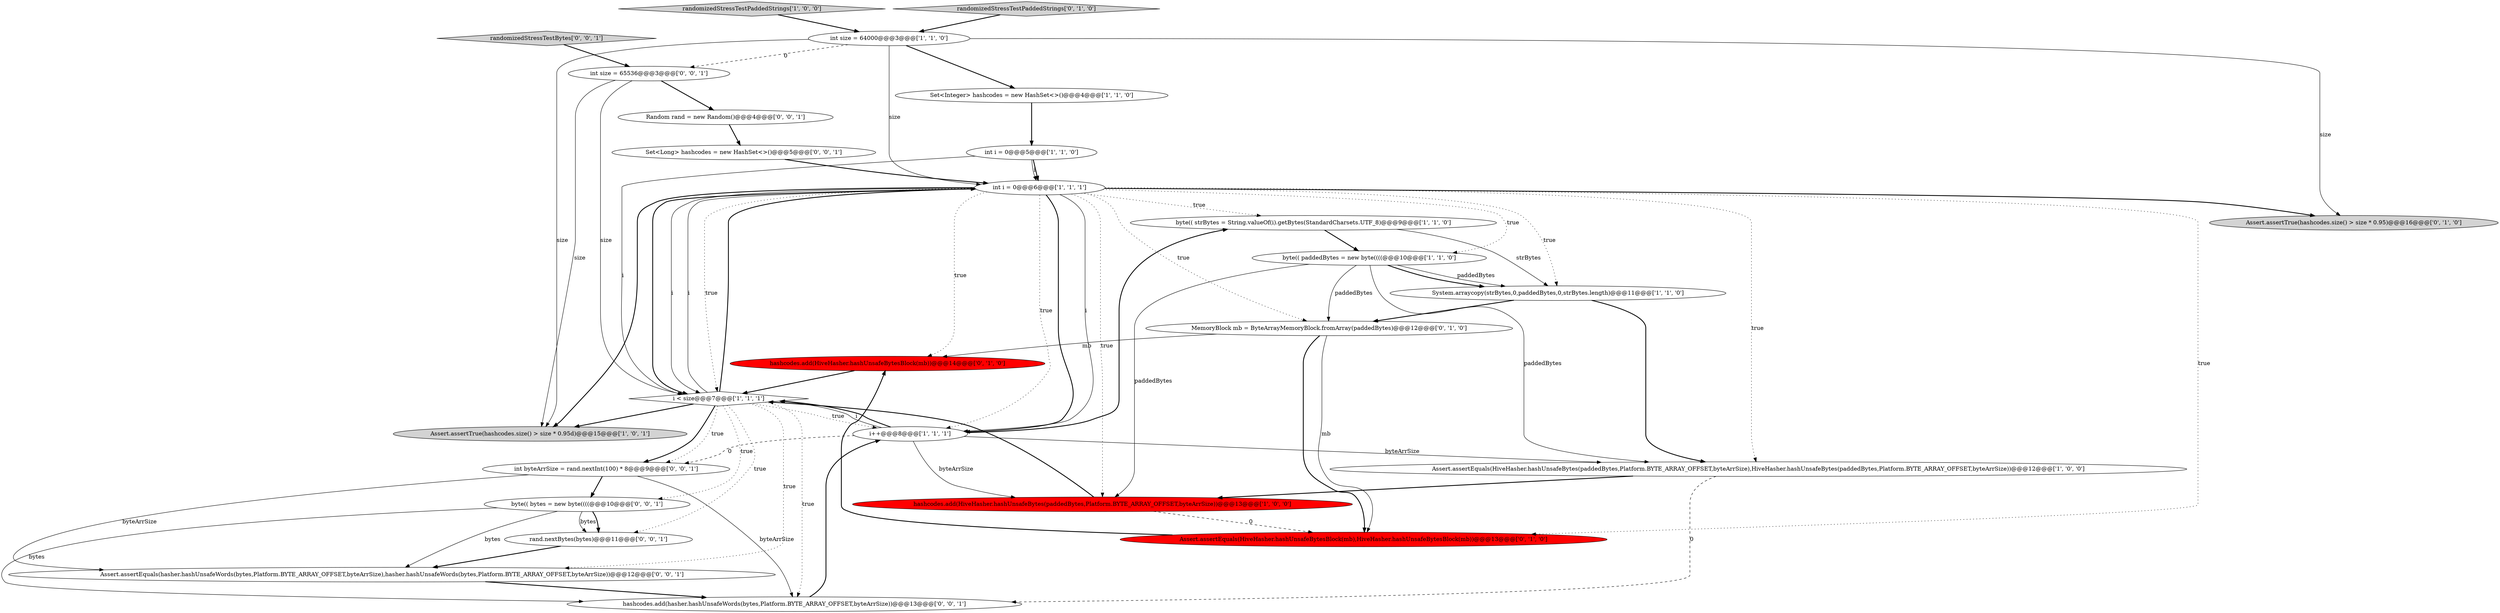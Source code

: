 digraph {
0 [style = filled, label = "int i = 0@@@6@@@['1', '1', '1']", fillcolor = white, shape = ellipse image = "AAA0AAABBB1BBB"];
5 [style = filled, label = "int size = 64000@@@3@@@['1', '1', '0']", fillcolor = white, shape = ellipse image = "AAA0AAABBB1BBB"];
8 [style = filled, label = "byte(( strBytes = String.valueOf(i).getBytes(StandardCharsets.UTF_8)@@@9@@@['1', '1', '0']", fillcolor = white, shape = ellipse image = "AAA0AAABBB1BBB"];
6 [style = filled, label = "Set<Integer> hashcodes = new HashSet<>()@@@4@@@['1', '1', '0']", fillcolor = white, shape = ellipse image = "AAA0AAABBB1BBB"];
23 [style = filled, label = "hashcodes.add(hasher.hashUnsafeWords(bytes,Platform.BYTE_ARRAY_OFFSET,byteArrSize))@@@13@@@['0', '0', '1']", fillcolor = white, shape = ellipse image = "AAA0AAABBB3BBB"];
15 [style = filled, label = "MemoryBlock mb = ByteArrayMemoryBlock.fromArray(paddedBytes)@@@12@@@['0', '1', '0']", fillcolor = white, shape = ellipse image = "AAA0AAABBB2BBB"];
7 [style = filled, label = "i < size@@@7@@@['1', '1', '1']", fillcolor = white, shape = diamond image = "AAA0AAABBB1BBB"];
21 [style = filled, label = "Set<Long> hashcodes = new HashSet<>()@@@5@@@['0', '0', '1']", fillcolor = white, shape = ellipse image = "AAA0AAABBB3BBB"];
11 [style = filled, label = "randomizedStressTestPaddedStrings['1', '0', '0']", fillcolor = lightgray, shape = diamond image = "AAA0AAABBB1BBB"];
9 [style = filled, label = "Assert.assertEquals(HiveHasher.hashUnsafeBytes(paddedBytes,Platform.BYTE_ARRAY_OFFSET,byteArrSize),HiveHasher.hashUnsafeBytes(paddedBytes,Platform.BYTE_ARRAY_OFFSET,byteArrSize))@@@12@@@['1', '0', '0']", fillcolor = white, shape = ellipse image = "AAA0AAABBB1BBB"];
19 [style = filled, label = "rand.nextBytes(bytes)@@@11@@@['0', '0', '1']", fillcolor = white, shape = ellipse image = "AAA0AAABBB3BBB"];
24 [style = filled, label = "Assert.assertEquals(hasher.hashUnsafeWords(bytes,Platform.BYTE_ARRAY_OFFSET,byteArrSize),hasher.hashUnsafeWords(bytes,Platform.BYTE_ARRAY_OFFSET,byteArrSize))@@@12@@@['0', '0', '1']", fillcolor = white, shape = ellipse image = "AAA0AAABBB3BBB"];
13 [style = filled, label = "randomizedStressTestPaddedStrings['0', '1', '0']", fillcolor = lightgray, shape = diamond image = "AAA0AAABBB2BBB"];
1 [style = filled, label = "Assert.assertTrue(hashcodes.size() > size * 0.95d)@@@15@@@['1', '0', '1']", fillcolor = lightgray, shape = ellipse image = "AAA0AAABBB1BBB"];
10 [style = filled, label = "byte(( paddedBytes = new byte((((@@@10@@@['1', '1', '0']", fillcolor = white, shape = ellipse image = "AAA0AAABBB1BBB"];
4 [style = filled, label = "hashcodes.add(HiveHasher.hashUnsafeBytes(paddedBytes,Platform.BYTE_ARRAY_OFFSET,byteArrSize))@@@13@@@['1', '0', '0']", fillcolor = red, shape = ellipse image = "AAA1AAABBB1BBB"];
25 [style = filled, label = "int size = 65536@@@3@@@['0', '0', '1']", fillcolor = white, shape = ellipse image = "AAA0AAABBB3BBB"];
17 [style = filled, label = "Assert.assertTrue(hashcodes.size() > size * 0.95)@@@16@@@['0', '1', '0']", fillcolor = lightgray, shape = ellipse image = "AAA0AAABBB2BBB"];
14 [style = filled, label = "hashcodes.add(HiveHasher.hashUnsafeBytesBlock(mb))@@@14@@@['0', '1', '0']", fillcolor = red, shape = ellipse image = "AAA1AAABBB2BBB"];
22 [style = filled, label = "randomizedStressTestBytes['0', '0', '1']", fillcolor = lightgray, shape = diamond image = "AAA0AAABBB3BBB"];
16 [style = filled, label = "Assert.assertEquals(HiveHasher.hashUnsafeBytesBlock(mb),HiveHasher.hashUnsafeBytesBlock(mb))@@@13@@@['0', '1', '0']", fillcolor = red, shape = ellipse image = "AAA1AAABBB2BBB"];
20 [style = filled, label = "int byteArrSize = rand.nextInt(100) * 8@@@9@@@['0', '0', '1']", fillcolor = white, shape = ellipse image = "AAA0AAABBB3BBB"];
26 [style = filled, label = "byte(( bytes = new byte((((@@@10@@@['0', '0', '1']", fillcolor = white, shape = ellipse image = "AAA0AAABBB3BBB"];
3 [style = filled, label = "System.arraycopy(strBytes,0,paddedBytes,0,strBytes.length)@@@11@@@['1', '1', '0']", fillcolor = white, shape = ellipse image = "AAA0AAABBB1BBB"];
12 [style = filled, label = "int i = 0@@@5@@@['1', '1', '0']", fillcolor = white, shape = ellipse image = "AAA0AAABBB1BBB"];
2 [style = filled, label = "i++@@@8@@@['1', '1', '1']", fillcolor = white, shape = ellipse image = "AAA0AAABBB1BBB"];
18 [style = filled, label = "Random rand = new Random()@@@4@@@['0', '0', '1']", fillcolor = white, shape = ellipse image = "AAA0AAABBB3BBB"];
15->16 [style = solid, label="mb"];
8->3 [style = solid, label="strBytes"];
8->10 [style = bold, label=""];
22->25 [style = bold, label=""];
7->2 [style = dotted, label="true"];
7->1 [style = bold, label=""];
2->20 [style = dashed, label="0"];
4->16 [style = dashed, label="0"];
12->0 [style = solid, label="i"];
21->0 [style = bold, label=""];
5->17 [style = solid, label="size"];
0->10 [style = dotted, label="true"];
7->19 [style = dotted, label="true"];
20->26 [style = bold, label=""];
0->17 [style = bold, label=""];
0->15 [style = dotted, label="true"];
9->4 [style = bold, label=""];
0->2 [style = bold, label=""];
26->19 [style = solid, label="bytes"];
0->4 [style = dotted, label="true"];
25->18 [style = bold, label=""];
7->26 [style = dotted, label="true"];
10->3 [style = bold, label=""];
7->0 [style = solid, label="i"];
7->0 [style = bold, label=""];
3->15 [style = bold, label=""];
5->25 [style = dashed, label="0"];
7->20 [style = bold, label=""];
10->15 [style = solid, label="paddedBytes"];
26->19 [style = bold, label=""];
15->16 [style = bold, label=""];
12->0 [style = bold, label=""];
7->24 [style = dotted, label="true"];
9->23 [style = dashed, label="0"];
4->7 [style = bold, label=""];
2->9 [style = solid, label="byteArrSize"];
2->4 [style = solid, label="byteArrSize"];
14->7 [style = bold, label=""];
0->7 [style = bold, label=""];
19->24 [style = bold, label=""];
7->20 [style = dotted, label="true"];
0->8 [style = dotted, label="true"];
3->9 [style = bold, label=""];
25->7 [style = solid, label="size"];
11->5 [style = bold, label=""];
0->2 [style = solid, label="i"];
20->23 [style = solid, label="byteArrSize"];
10->4 [style = solid, label="paddedBytes"];
20->24 [style = solid, label="byteArrSize"];
26->23 [style = solid, label="bytes"];
26->24 [style = solid, label="bytes"];
5->6 [style = bold, label=""];
7->23 [style = dotted, label="true"];
5->0 [style = solid, label="size"];
0->1 [style = bold, label=""];
2->7 [style = solid, label="i"];
13->5 [style = bold, label=""];
5->1 [style = solid, label="size"];
10->3 [style = solid, label="paddedBytes"];
16->14 [style = bold, label=""];
0->14 [style = dotted, label="true"];
23->2 [style = bold, label=""];
0->3 [style = dotted, label="true"];
18->21 [style = bold, label=""];
2->7 [style = bold, label=""];
0->7 [style = dotted, label="true"];
0->2 [style = dotted, label="true"];
0->16 [style = dotted, label="true"];
25->1 [style = solid, label="size"];
15->14 [style = solid, label="mb"];
0->9 [style = dotted, label="true"];
12->7 [style = solid, label="i"];
10->9 [style = solid, label="paddedBytes"];
0->7 [style = solid, label="i"];
2->8 [style = bold, label=""];
24->23 [style = bold, label=""];
6->12 [style = bold, label=""];
}
